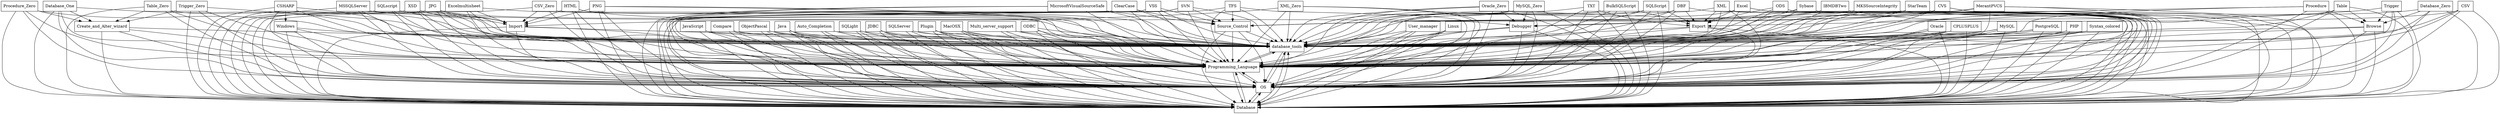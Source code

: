 digraph{
graph [rankdir=TB];
node [shape=box];
edge [arrowhead=normal];
0[label="Oracle_Zero",]
1[label="PostgreSQL",]
2[label="CSHARP",]
3[label="Procedure_Zero",]
4[label="MicrosoftVisualSourceSafe",]
5[label="MKSSourceIntegrity",]
6[label="MSSQLServer",]
7[label="Java",]
8[label="SQLight",]
9[label="JDBC",]
10[label="MacOSX",]
11[label="JPG",]
12[label="SQLServer",]
13[label="HTML",]
14[label="PNG",]
15[label="Plugin",]
16[label="Debugger",]
17[label="User_manager",]
18[label="CSV",]
19[label="Database_One",]
20[label="StarTeam",]
21[label="TXT",]
22[label="Sybase",]
23[label="Export",]
24[label="Linux",]
25[label="SQLscript",]
26[label="database_tools",]
27[label="Source_Control",]
28[label="IBMDBTwo",]
29[label="Programming_Language",]
30[label="CVS",]
31[label="JavaScript",]
32[label="BulkSQLScript",]
33[label="Import",]
34[label="Database",]
35[label="SQLScript",]
36[label="Procedure",]
37[label="Table",]
38[label="Compare",]
39[label="Trigger",]
40[label="MerantPVCS",]
41[label="ObjectPascal",]
42[label="Auto_Completion",]
43[label="Database_Zero",]
44[label="Multi_server_support",]
45[label="ODBC",]
46[label="Oracle",]
47[label="CPLUSPLUS",]
48[label="XSD",]
49[label="MySQL",]
50[label="Table_Zero",]
51[label="Create_and_Alter_wizard",]
52[label="OS",]
53[label="ClearCase",]
54[label="VSS",]
55[label="DBF",]
56[label="Excelmultisheet",]
57[label="Windows",]
58[label="MySQL_Zero",]
59[label="PHP",]
60[label="Syntax_colored",]
61[label="CSV_Zero",]
62[label="XML",]
63[label="Excel",]
64[label="Trigger_Zero",]
65[label="Browse",]
66[label="SVN",]
67[label="TFS",]
68[label="XML_Zero",]
69[label="ODS",]
0->16[label="",]
0->26[label="",]
0->29[label="",]
0->34[label="",]
0->52[label="",]
1->26[label="",]
1->29[label="",]
1->34[label="",]
1->52[label="",]
2->26[label="",]
2->29[label="",]
2->34[label="",]
2->52[label="",]
2->57[label="",]
3->26[label="",]
3->29[label="",]
3->34[label="",]
3->51[label="",]
3->52[label="",]
4->26[label="",]
4->27[label="",]
4->29[label="",]
4->34[label="",]
4->52[label="",]
5->26[label="",]
5->27[label="",]
5->29[label="",]
5->34[label="",]
5->52[label="",]
6->16[label="",]
6->26[label="",]
6->29[label="",]
6->34[label="",]
6->52[label="",]
7->26[label="",]
7->29[label="",]
7->34[label="",]
7->52[label="",]
8->26[label="",]
8->29[label="",]
8->34[label="",]
8->52[label="",]
9->26[label="",]
9->29[label="",]
9->34[label="",]
9->52[label="",]
10->26[label="",]
10->29[label="",]
10->34[label="",]
10->52[label="",]
11->26[label="",]
11->29[label="",]
11->33[label="",]
11->34[label="",]
11->52[label="",]
12->26[label="",]
12->29[label="",]
12->34[label="",]
12->52[label="",]
13->26[label="",]
13->29[label="",]
13->33[label="",]
13->34[label="",]
13->52[label="",]
14->26[label="",]
14->29[label="",]
14->33[label="",]
14->34[label="",]
14->52[label="",]
15->26[label="",]
15->29[label="",]
15->34[label="",]
15->52[label="",]
16->26[label="",]
16->29[label="",]
16->34[label="",]
16->52[label="",]
17->26[label="",]
17->29[label="",]
17->34[label="",]
17->52[label="",]
18->23[label="",]
18->26[label="",]
18->29[label="",]
18->34[label="",]
18->52[label="",]
19->26[label="",]
19->29[label="",]
19->34[label="",]
19->51[label="",]
19->52[label="",]
20->26[label="",]
20->27[label="",]
20->29[label="",]
20->34[label="",]
20->52[label="",]
21->23[label="",]
21->26[label="",]
21->29[label="",]
21->34[label="",]
21->52[label="",]
22->16[label="",]
22->26[label="",]
22->29[label="",]
22->34[label="",]
22->52[label="",]
23->26[label="",]
23->29[label="",]
23->34[label="",]
23->52[label="",]
24->26[label="",]
24->29[label="",]
24->34[label="",]
24->52[label="",]
25->26[label="",]
25->29[label="",]
25->33[label="",]
25->34[label="",]
25->52[label="",]
26->29[label="",]
26->34[label="",]
26->52[label="",]
27->26[label="",]
27->29[label="",]
27->34[label="",]
27->52[label="",]
28->16[label="",]
28->26[label="",]
28->29[label="",]
28->34[label="",]
28->52[label="",]
29->26[label="",]
29->34[label="",]
29->52[label="",]
30->26[label="",]
30->27[label="",]
30->29[label="",]
30->34[label="",]
30->52[label="",]
31->26[label="",]
31->29[label="",]
31->34[label="",]
31->52[label="",]
32->23[label="",]
32->26[label="",]
32->29[label="",]
32->34[label="",]
32->52[label="",]
33->26[label="",]
33->29[label="",]
33->34[label="",]
33->52[label="",]
34->26[label="",]
34->29[label="",]
34->52[label="",]
35->23[label="",]
35->26[label="",]
35->29[label="",]
35->34[label="",]
35->52[label="",]
36->26[label="",]
36->29[label="",]
36->34[label="",]
36->52[label="",]
36->65[label="",]
37->26[label="",]
37->29[label="",]
37->34[label="",]
37->52[label="",]
37->65[label="",]
38->26[label="",]
38->29[label="",]
38->34[label="",]
38->52[label="",]
39->26[label="",]
39->29[label="",]
39->34[label="",]
39->52[label="",]
39->65[label="",]
40->26[label="",]
40->27[label="",]
40->29[label="",]
40->34[label="",]
40->52[label="",]
41->26[label="",]
41->29[label="",]
41->34[label="",]
41->52[label="",]
42->26[label="",]
42->29[label="",]
42->34[label="",]
42->52[label="",]
43->26[label="",]
43->29[label="",]
43->34[label="",]
43->52[label="",]
43->65[label="",]
44->26[label="",]
44->29[label="",]
44->34[label="",]
44->52[label="",]
45->26[label="",]
45->29[label="",]
45->34[label="",]
45->52[label="",]
46->26[label="",]
46->29[label="",]
46->34[label="",]
46->52[label="",]
47->26[label="",]
47->29[label="",]
47->34[label="",]
47->52[label="",]
48->26[label="",]
48->29[label="",]
48->33[label="",]
48->34[label="",]
48->52[label="",]
49->26[label="",]
49->29[label="",]
49->34[label="",]
49->52[label="",]
50->26[label="",]
50->29[label="",]
50->34[label="",]
50->51[label="",]
50->52[label="",]
51->26[label="",]
51->29[label="",]
51->34[label="",]
51->52[label="",]
52->26[label="",]
52->29[label="",]
52->34[label="",]
53->26[label="",]
53->27[label="",]
53->29[label="",]
53->34[label="",]
53->52[label="",]
54->26[label="",]
54->27[label="",]
54->29[label="",]
54->34[label="",]
54->52[label="",]
55->23[label="",]
55->26[label="",]
55->29[label="",]
55->34[label="",]
55->52[label="",]
56->26[label="",]
56->29[label="",]
56->33[label="",]
56->34[label="",]
56->52[label="",]
57->26[label="",]
57->29[label="",]
57->34[label="",]
57->52[label="",]
58->16[label="",]
58->26[label="",]
58->29[label="",]
58->34[label="",]
58->52[label="",]
59->26[label="",]
59->29[label="",]
59->34[label="",]
59->52[label="",]
60->26[label="",]
60->29[label="",]
60->34[label="",]
60->52[label="",]
61->26[label="",]
61->29[label="",]
61->33[label="",]
61->34[label="",]
61->52[label="",]
62->23[label="",]
62->26[label="",]
62->29[label="",]
62->34[label="",]
62->52[label="",]
63->23[label="",]
63->26[label="",]
63->29[label="",]
63->34[label="",]
63->52[label="",]
64->26[label="",]
64->29[label="",]
64->34[label="",]
64->51[label="",]
64->52[label="",]
65->26[label="",]
65->29[label="",]
65->34[label="",]
65->52[label="",]
66->26[label="",]
66->27[label="",]
66->29[label="",]
66->34[label="",]
66->52[label="",]
67->26[label="",]
67->27[label="",]
67->29[label="",]
67->34[label="",]
67->52[label="",]
68->26[label="",]
68->29[label="",]
68->33[label="",]
68->34[label="",]
68->52[label="",]
69->23[label="",]
69->26[label="",]
69->29[label="",]
69->34[label="",]
69->52[label="",]
}
